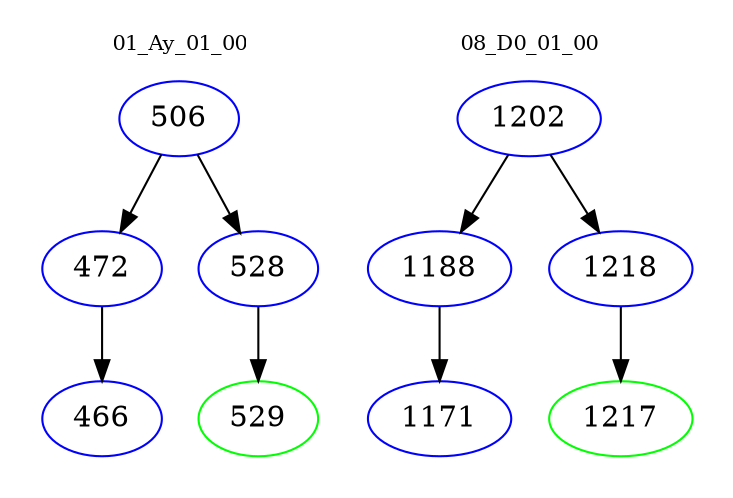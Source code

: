 digraph{
subgraph cluster_0 {
color = white
label = "01_Ay_01_00";
fontsize=10;
T0_506 [label="506", color="blue"]
T0_506 -> T0_472 [color="black"]
T0_472 [label="472", color="blue"]
T0_472 -> T0_466 [color="black"]
T0_466 [label="466", color="blue"]
T0_506 -> T0_528 [color="black"]
T0_528 [label="528", color="blue"]
T0_528 -> T0_529 [color="black"]
T0_529 [label="529", color="green"]
}
subgraph cluster_1 {
color = white
label = "08_D0_01_00";
fontsize=10;
T1_1202 [label="1202", color="blue"]
T1_1202 -> T1_1188 [color="black"]
T1_1188 [label="1188", color="blue"]
T1_1188 -> T1_1171 [color="black"]
T1_1171 [label="1171", color="blue"]
T1_1202 -> T1_1218 [color="black"]
T1_1218 [label="1218", color="blue"]
T1_1218 -> T1_1217 [color="black"]
T1_1217 [label="1217", color="green"]
}
}
